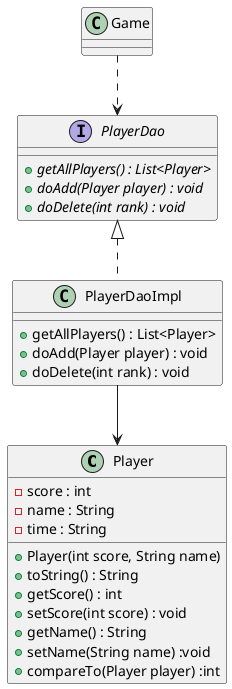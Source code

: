 @startuml

class Player {
    -score : int
    -name : String
    -time : String

    +Player(int score, String name)
    +toString() : String
    +getScore() : int
    +setScore(int score) : void
    +getName() : String
    +setName(String name) :void
    +compareTo(Player player) :int

}

interface PlayerDao {
    +{abstract} getAllPlayers() : List<Player>
    +{abstract} doAdd(Player player) : void
    +{abstract} doDelete(int rank) : void
}


class PlayerDaoImpl implements PlayerDao {
    +getAllPlayers() : List<Player>
    +doAdd(Player player) : void
    +doDelete(int rank) : void
}

class Game{
}

Game ..> PlayerDao
PlayerDaoImpl --> Player

@enduml
